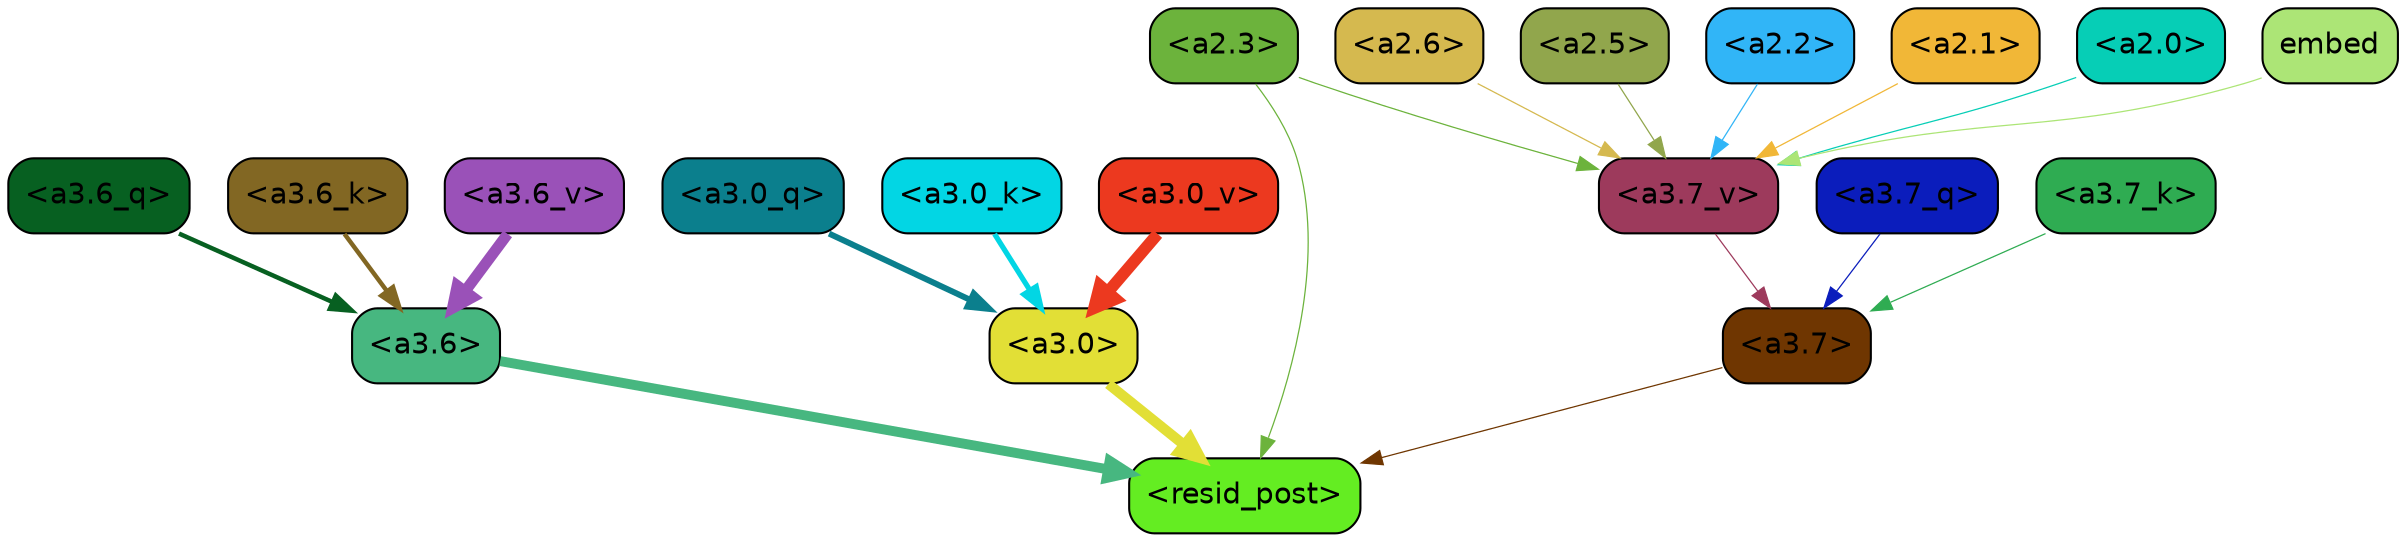 strict digraph "" {
	graph [bgcolor=transparent,
		layout=dot,
		overlap=false,
		splines=true
	];
	"<a3.7>"	[color=black,
		fillcolor="#6f3601",
		fontname=Helvetica,
		shape=box,
		style="filled, rounded"];
	"<resid_post>"	[color=black,
		fillcolor="#64ed22",
		fontname=Helvetica,
		shape=box,
		style="filled, rounded"];
	"<a3.7>" -> "<resid_post>"	[color="#6f3601",
		penwidth=0.6];
	"<a3.6>"	[color=black,
		fillcolor="#47b780",
		fontname=Helvetica,
		shape=box,
		style="filled, rounded"];
	"<a3.6>" -> "<resid_post>"	[color="#47b780",
		penwidth=4.753257989883423];
	"<a3.0>"	[color=black,
		fillcolor="#e2df36",
		fontname=Helvetica,
		shape=box,
		style="filled, rounded"];
	"<a3.0>" -> "<resid_post>"	[color="#e2df36",
		penwidth=4.90053927898407];
	"<a2.3>"	[color=black,
		fillcolor="#6cb33c",
		fontname=Helvetica,
		shape=box,
		style="filled, rounded"];
	"<a2.3>" -> "<resid_post>"	[color="#6cb33c",
		penwidth=0.6];
	"<a3.7_v>"	[color=black,
		fillcolor="#9d3a5c",
		fontname=Helvetica,
		shape=box,
		style="filled, rounded"];
	"<a2.3>" -> "<a3.7_v>"	[color="#6cb33c",
		penwidth=0.6];
	"<a3.7_q>"	[color=black,
		fillcolor="#0b1dbc",
		fontname=Helvetica,
		shape=box,
		style="filled, rounded"];
	"<a3.7_q>" -> "<a3.7>"	[color="#0b1dbc",
		penwidth=0.6];
	"<a3.6_q>"	[color=black,
		fillcolor="#076021",
		fontname=Helvetica,
		shape=box,
		style="filled, rounded"];
	"<a3.6_q>" -> "<a3.6>"	[color="#076021",
		penwidth=2.160832464694977];
	"<a3.0_q>"	[color=black,
		fillcolor="#0b7f8d",
		fontname=Helvetica,
		shape=box,
		style="filled, rounded"];
	"<a3.0_q>" -> "<a3.0>"	[color="#0b7f8d",
		penwidth=2.870753765106201];
	"<a3.7_k>"	[color=black,
		fillcolor="#2fac52",
		fontname=Helvetica,
		shape=box,
		style="filled, rounded"];
	"<a3.7_k>" -> "<a3.7>"	[color="#2fac52",
		penwidth=0.6];
	"<a3.6_k>"	[color=black,
		fillcolor="#826723",
		fontname=Helvetica,
		shape=box,
		style="filled, rounded"];
	"<a3.6_k>" -> "<a3.6>"	[color="#826723",
		penwidth=2.13908451795578];
	"<a3.0_k>"	[color=black,
		fillcolor="#02d6e4",
		fontname=Helvetica,
		shape=box,
		style="filled, rounded"];
	"<a3.0_k>" -> "<a3.0>"	[color="#02d6e4",
		penwidth=2.520303964614868];
	"<a3.7_v>" -> "<a3.7>"	[color="#9d3a5c",
		penwidth=0.6];
	"<a3.6_v>"	[color=black,
		fillcolor="#9a51b8",
		fontname=Helvetica,
		shape=box,
		style="filled, rounded"];
	"<a3.6_v>" -> "<a3.6>"	[color="#9a51b8",
		penwidth=5.297133803367615];
	"<a3.0_v>"	[color=black,
		fillcolor="#ec391f",
		fontname=Helvetica,
		shape=box,
		style="filled, rounded"];
	"<a3.0_v>" -> "<a3.0>"	[color="#ec391f",
		penwidth=5.680712580680847];
	"<a2.6>"	[color=black,
		fillcolor="#d5b94f",
		fontname=Helvetica,
		shape=box,
		style="filled, rounded"];
	"<a2.6>" -> "<a3.7_v>"	[color="#d5b94f",
		penwidth=0.6];
	"<a2.5>"	[color=black,
		fillcolor="#91a64c",
		fontname=Helvetica,
		shape=box,
		style="filled, rounded"];
	"<a2.5>" -> "<a3.7_v>"	[color="#91a64c",
		penwidth=0.6];
	"<a2.2>"	[color=black,
		fillcolor="#31b5f7",
		fontname=Helvetica,
		shape=box,
		style="filled, rounded"];
	"<a2.2>" -> "<a3.7_v>"	[color="#31b5f7",
		penwidth=0.6];
	"<a2.1>"	[color=black,
		fillcolor="#f1b737",
		fontname=Helvetica,
		shape=box,
		style="filled, rounded"];
	"<a2.1>" -> "<a3.7_v>"	[color="#f1b737",
		penwidth=0.6];
	"<a2.0>"	[color=black,
		fillcolor="#06ceb6",
		fontname=Helvetica,
		shape=box,
		style="filled, rounded"];
	"<a2.0>" -> "<a3.7_v>"	[color="#06ceb6",
		penwidth=0.6];
	embed	[color=black,
		fillcolor="#ace576",
		fontname=Helvetica,
		shape=box,
		style="filled, rounded"];
	embed -> "<a3.7_v>"	[color="#ace576",
		penwidth=0.6];
}
